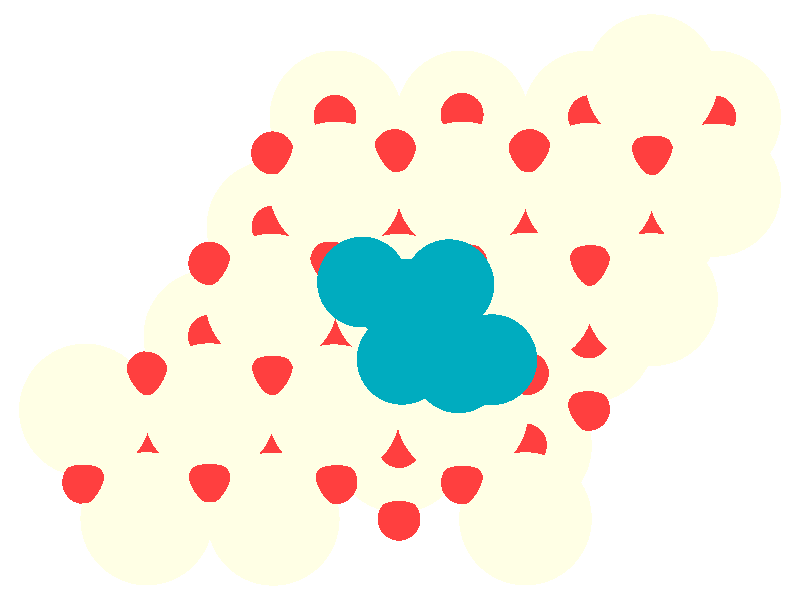 #include "colors.inc"
#include "finish.inc"

global_settings {assumed_gamma 1 max_trace_level 6}
background {color White}
camera {orthographic
  right -24.61*x up 18.40*y
  direction 1.00*z
  location <0,0,50.00> look_at <0,0,0>}
light_source {<  2.00,   3.00,  40.00> color White
  area_light <0.70, 0, 0>, <0, 0.70, 0>, 3, 3
  adaptive 1 jitter}

#declare simple = finish {phong 0.7}
#declare pale = finish {ambient .5 diffuse .85 roughness .001 specular 0.200 }
#declare intermediate = finish {ambient 0.3 diffuse 0.6 specular 0.10 roughness 0.04 }
#declare vmd = finish {ambient .0 diffuse .65 phong 0.1 phong_size 40. specular 0.500 }
#declare jmol = finish {ambient .2 diffuse .6 specular 1 roughness .001 metallic}
#declare ase2 = finish {ambient 0.05 brilliance 3 diffuse 0.6 metallic specular 0.70 roughness 0.04 reflection 0.15}
#declare ase3 = finish {ambient .15 brilliance 2 diffuse .6 metallic specular 1. roughness .001 reflection .0}
#declare glass = finish {ambient .05 diffuse .3 specular 1. roughness .001}
#declare glass2 = finish {ambient .0 diffuse .3 specular 1. reflection .25 roughness .001}
#declare Rcell = 0.020;
#declare Rbond = 0.100;

#macro atom(LOC, R, COL, TRANS, FIN)
  sphere{LOC, R texture{pigment{color COL transmit TRANS} finish{FIN}}}
#end
#macro constrain(LOC, R, COL, TRANS FIN)
union{torus{R, Rcell rotate 45*z texture{pigment{color COL transmit TRANS} finish{FIN}}}
      torus{R, Rcell rotate -45*z texture{pigment{color COL transmit TRANS} finish{FIN}}}
      translate LOC}
#end

atom(< -1.97,   5.61,  -7.97>, 2.04, rgb <1.00, 1.00, 0.78>, 0.0, ase3) // #0 
atom(<  3.86,  -4.48,  -7.97>, 2.04, rgb <1.00, 1.00, 0.78>, 0.0, ase3) // #1 
atom(< -5.85,  -1.11,  -7.97>, 2.04, rgb <1.00, 1.00, 0.78>, 0.0, ase3) // #2 
atom(<  5.80,  -1.11,  -7.97>, 2.04, rgb <1.00, 1.00, 0.78>, 0.0, ase3) // #3 
atom(<  1.92,   5.61,  -7.97>, 2.04, rgb <1.00, 1.00, 0.78>, 0.0, ase3) // #4 
atom(<  7.74,   2.25,  -7.97>, 2.04, rgb <1.00, 1.00, 0.78>, 0.0, ase3) // #5 
atom(< -1.97,  -1.11,  -7.97>, 2.04, rgb <1.00, 1.00, 0.78>, 0.0, ase3) // #6 
atom(<  9.68,   5.61,  -7.97>, 2.04, rgb <1.00, 1.00, 0.78>, 0.0, ase3) // #7 
atom(<  5.80,   5.61,  -7.97>, 2.04, rgb <1.00, 1.00, 0.78>, 0.0, ase3) // #8 
atom(< -0.03,  -4.48,  -7.97>, 2.04, rgb <1.00, 1.00, 0.78>, 0.0, ase3) // #9 
atom(<  1.92,  -1.11,  -7.97>, 2.04, rgb <1.00, 1.00, 0.78>, 0.0, ase3) // #10 
atom(< -0.03,   2.25,  -7.97>, 2.04, rgb <1.00, 1.00, 0.78>, 0.0, ase3) // #11 
atom(< -7.79,  -4.48,  -7.97>, 2.04, rgb <1.00, 1.00, 0.78>, 0.0, ase3) // #12 
atom(<  3.86,   2.25,  -7.97>, 2.04, rgb <1.00, 1.00, 0.78>, 0.0, ase3) // #13 
atom(< -3.91,   2.25,  -7.97>, 2.04, rgb <1.00, 1.00, 0.78>, 0.0, ase3) // #14 
atom(< -3.91,  -4.48,  -7.97>, 2.04, rgb <1.00, 1.00, 0.78>, 0.0, ase3) // #15 
atom(< -3.90,  -6.72,  -4.87>, 2.04, rgb <1.00, 1.00, 0.78>, 0.0, ase3) // #16 
atom(<  3.94,   0.03,  -4.87>, 2.04, rgb <1.00, 1.00, 0.78>, 0.0, ase3) // #17 
atom(< -2.03,  -3.40,  -4.88>, 2.04, rgb <1.00, 1.00, 0.78>, 0.0, ase3) // #18 
atom(<  7.74,   6.72,  -4.89>, 2.04, rgb <1.00, 1.00, 0.78>, 0.0, ase3) // #19 
atom(< -0.02,  -0.01,  -4.91>, 2.04, rgb <1.00, 1.00, 0.78>, 0.0, ase3) // #20 
atom(<  1.91,  -3.42,  -4.88>, 2.04, rgb <1.00, 1.00, 0.78>, 0.0, ase3) // #21 
atom(<  1.92,   3.43,  -4.80>, 2.04, rgb <1.00, 1.00, 0.78>, 0.0, ase3) // #22 
atom(<  7.74,   0.01,  -4.87>, 2.04, rgb <1.00, 1.00, 0.78>, 0.0, ase3) // #23 
atom(< -7.79,  -6.71,  -4.87>, 2.04, rgb <1.00, 1.00, 0.78>, 0.0, ase3) // #24 
atom(<  9.68,   3.37,  -4.88>, 2.04, rgb <1.00, 1.00, 0.78>, 0.0, ase3) // #25 
atom(< -5.86,  -3.37,  -4.86>, 2.04, rgb <1.00, 1.00, 0.78>, 0.0, ase3) // #26 
atom(< -9.68,  -3.38,  -4.87>, 2.04, rgb <1.00, 1.00, 0.78>, 0.0, ase3) // #27 
atom(< -3.95,  -0.01,  -4.86>, 2.04, rgb <1.00, 1.00, 0.78>, 0.0, ase3) // #28 
atom(<  5.81,   3.39,  -4.88>, 2.04, rgb <1.00, 1.00, 0.78>, 0.0, ase3) // #29 
atom(< -1.98,   3.43,  -4.86>, 2.04, rgb <1.00, 1.00, 0.78>, 0.0, ase3) // #30 
atom(<  3.86,  -6.71,  -4.88>, 2.04, rgb <1.00, 1.00, 0.78>, 0.0, ase3) // #31 
atom(< -1.97,   1.13,  -8.77>, 0.66, rgb <1.00, 0.05, 0.05>, 0.0, ase3) // #32 
atom(< -7.79,  -2.23,  -8.77>, 0.66, rgb <1.00, 0.05, 0.05>, 0.0, ase3) // #33 
atom(< -0.03,   4.49,  -8.77>, 0.66, rgb <1.00, 0.05, 0.05>, 0.0, ase3) // #34 
atom(< -9.73,  -5.60,  -8.77>, 0.66, rgb <1.00, 0.05, 0.05>, 0.0, ase3) // #35 
atom(<  3.86,  -2.23,  -8.77>, 0.66, rgb <1.00, 0.05, 0.05>, 0.0, ase3) // #36 
atom(< -3.91,   4.49,  -8.77>, 0.66, rgb <1.00, 0.05, 0.05>, 0.0, ase3) // #37 
atom(<  1.92,   1.13,  -8.77>, 0.66, rgb <1.00, 0.05, 0.05>, 0.0, ase3) // #38 
atom(< -5.85,   1.13,  -8.77>, 0.66, rgb <1.00, 0.05, 0.05>, 0.0, ase3) // #39 
atom(< -5.85,  -5.60,  -8.77>, 0.66, rgb <1.00, 0.05, 0.05>, 0.0, ase3) // #40 
atom(<  7.74,   4.49,  -8.77>, 0.66, rgb <1.00, 0.05, 0.05>, 0.0, ase3) // #41 
atom(< -0.03,  -2.23,  -8.77>, 0.66, rgb <1.00, 0.05, 0.05>, 0.0, ase3) // #42 
atom(< -1.97,  -5.60,  -8.77>, 0.66, rgb <1.00, 0.05, 0.05>, 0.0, ase3) // #43 
atom(< -3.91,  -2.23,  -8.77>, 0.66, rgb <1.00, 0.05, 0.05>, 0.0, ase3) // #44 
atom(<  3.86,   4.49,  -8.77>, 0.66, rgb <1.00, 0.05, 0.05>, 0.0, ase3) // #45 
atom(<  5.80,   1.13,  -8.77>, 0.66, rgb <1.00, 0.05, 0.05>, 0.0, ase3) // #46 
atom(<  1.92,  -5.60,  -8.77>, 0.66, rgb <1.00, 0.05, 0.05>, 0.0, ase3) // #47 
atom(< -3.91,  -6.72,  -7.18>, 0.66, rgb <1.00, 0.05, 0.05>, 0.0, ase3) // #48 
atom(< -1.97,  -3.35,  -7.18>, 0.66, rgb <1.00, 0.05, 0.05>, 0.0, ase3) // #49 
atom(< -0.03,  -6.72,  -7.18>, 0.66, rgb <1.00, 0.05, 0.05>, 0.0, ase3) // #50 
atom(< -3.91,   0.01,  -7.18>, 0.66, rgb <1.00, 0.05, 0.05>, 0.0, ase3) // #51 
atom(< -0.03,   0.01,  -7.18>, 0.66, rgb <1.00, 0.05, 0.05>, 0.0, ase3) // #52 
atom(<  7.74,   0.01,  -7.18>, 0.66, rgb <1.00, 0.05, 0.05>, 0.0, ase3) // #53 
atom(<  1.92,  -3.35,  -7.18>, 0.66, rgb <1.00, 0.05, 0.05>, 0.0, ase3) // #54 
atom(< -5.85,  -3.35,  -7.18>, 0.66, rgb <1.00, 0.05, 0.05>, 0.0, ase3) // #55 
atom(<  5.80,  -3.35,  -7.18>, 0.66, rgb <1.00, 0.05, 0.05>, 0.0, ase3) // #56 
atom(< -7.79,  -6.72,  -7.18>, 0.66, rgb <1.00, 0.05, 0.05>, 0.0, ase3) // #57 
atom(<  3.86,   0.01,  -7.18>, 0.66, rgb <1.00, 0.05, 0.05>, 0.0, ase3) // #58 
atom(<  3.86,  -6.72,  -7.18>, 0.66, rgb <1.00, 0.05, 0.05>, 0.0, ase3) // #59 
atom(<  9.68,   3.37,  -7.18>, 0.66, rgb <1.00, 0.05, 0.05>, 0.0, ase3) // #60 
atom(<  5.80,   3.37,  -7.18>, 0.66, rgb <1.00, 0.05, 0.05>, 0.0, ase3) // #61 
atom(< -1.97,   3.37,  -7.18>, 0.66, rgb <1.00, 0.05, 0.05>, 0.0, ase3) // #62 
atom(<  1.92,   3.37,  -7.18>, 0.66, rgb <1.00, 0.05, 0.05>, 0.0, ase3) // #63 
atom(< -0.02,  -4.49,  -5.69>, 0.66, rgb <1.00, 0.05, 0.05>, 0.0, ase3) // #64 
atom(< -3.90,   2.24,  -5.67>, 0.66, rgb <1.00, 0.05, 0.05>, 0.0, ase3) // #65 
atom(<  9.68,   5.61,  -5.68>, 0.66, rgb <1.00, 0.05, 0.05>, 0.0, ase3) // #66 
atom(<  5.83,   5.62,  -5.70>, 0.66, rgb <1.00, 0.05, 0.05>, 0.0, ase3) // #67 
atom(<  7.75,   2.25,  -5.68>, 0.66, rgb <1.00, 0.05, 0.05>, 0.0, ase3) // #68 
atom(<  1.90,  -1.13,  -5.64>, 0.66, rgb <1.00, 0.05, 0.05>, 0.0, ase3) // #69 
atom(< -2.00,   5.63,  -5.70>, 0.66, rgb <1.00, 0.05, 0.05>, 0.0, ase3) // #70 
atom(< -5.86,  -1.11,  -5.68>, 0.66, rgb <1.00, 0.05, 0.05>, 0.0, ase3) // #71 
atom(< -1.95,  -1.08,  -5.65>, 0.66, rgb <1.00, 0.05, 0.05>, 0.0, ase3) // #72 
atom(< -0.09,   2.17,  -5.62>, 0.66, rgb <1.00, 0.05, 0.05>, 0.0, ase3) // #73 
atom(<  5.80,  -1.13,  -5.67>, 0.66, rgb <1.00, 0.05, 0.05>, 0.0, ase3) // #74 
atom(< -3.92,  -4.48,  -5.68>, 0.66, rgb <1.00, 0.05, 0.05>, 0.0, ase3) // #75 
atom(<  3.91,   2.22,  -5.67>, 0.66, rgb <1.00, 0.05, 0.05>, 0.0, ase3) // #76 
atom(<  1.91,   5.69,  -5.66>, 0.66, rgb <1.00, 0.05, 0.05>, 0.0, ase3) // #77 
atom(< -7.79,  -4.47,  -5.68>, 0.66, rgb <1.00, 0.05, 0.05>, 0.0, ase3) // #78 
atom(<  3.86,  -4.45,  -5.67>, 0.66, rgb <1.00, 0.05, 0.05>, 0.0, ase3) // #79 
atom(< -0.16,   4.58,  -4.08>, 0.66, rgb <1.00, 0.05, 0.05>, 0.0, ase3) // #80 
atom(<  7.76,   4.50,  -4.11>, 0.66, rgb <1.00, 0.05, 0.05>, 0.0, ase3) // #81 
atom(<  3.99,   4.58,  -4.07>, 0.66, rgb <1.00, 0.05, 0.05>, 0.0, ase3) // #82 
atom(< -9.73,  -5.58,  -4.10>, 0.66, rgb <1.00, 0.05, 0.05>, 0.0, ase3) // #83 
atom(< -2.11,   1.18,  -3.91>, 0.66, rgb <1.00, 0.05, 0.05>, 0.0, ase3) // #84 
atom(< -3.93,  -2.25,  -4.11>, 0.66, rgb <1.00, 0.05, 0.05>, 0.0, ase3) // #85 
atom(< -5.86,  -5.55,  -4.07>, 0.66, rgb <1.00, 0.05, 0.05>, 0.0, ase3) // #86 
atom(< -7.79,  -2.25,  -4.09>, 0.66, rgb <1.00, 0.05, 0.05>, 0.0, ase3) // #87 
atom(<  2.04,   1.10,  -3.98>, 0.66, rgb <1.00, 0.05, 0.05>, 0.0, ase3) // #88 
atom(< -0.10,  -2.39,  -4.05>, 0.66, rgb <1.00, 0.05, 0.05>, 0.0, ase3) // #89 
atom(< -1.97,  -5.59,  -4.10>, 0.66, rgb <1.00, 0.05, 0.05>, 0.0, ase3) // #90 
atom(< -5.85,   1.12,  -4.10>, 0.66, rgb <1.00, 0.05, 0.05>, 0.0, ase3) // #91 
atom(<  5.84,   1.10,  -4.08>, 0.66, rgb <1.00, 0.05, 0.05>, 0.0, ase3) // #92 
atom(<  3.92,  -2.25,  -3.97>, 0.66, rgb <1.00, 0.05, 0.05>, 0.0, ase3) // #93 
atom(<  1.92,  -5.60,  -4.11>, 0.66, rgb <1.00, 0.05, 0.05>, 0.0, ase3) // #94 
atom(< -3.92,   4.51,  -4.10>, 0.66, rgb <1.00, 0.05, 0.05>, 0.0, ase3) // #95 
atom(<  0.06,  -1.82,  -2.10>, 1.39, rgb <0.00, 0.41, 0.52>, 0.0, ase3) // #96 
atom(<  1.51,   0.47,  -2.15>, 1.39, rgb <0.00, 0.41, 0.52>, 0.0, ase3) // #97 
atom(<  2.83,  -1.83,  -2.29>, 1.39, rgb <0.00, 0.41, 0.52>, 0.0, ase3) // #98 
atom(<  0.15,  -0.12,  -0.06>, 1.39, rgb <0.00, 0.41, 0.52>, 0.0, ase3) // #99 
atom(<  1.80,  -2.08,   0.00>, 1.39, rgb <0.00, 0.41, 0.52>, 0.0, ase3) // #100 
atom(< -1.16,   0.55,  -2.20>, 1.39, rgb <0.00, 0.41, 0.52>, 0.0, ase3) // #101 
